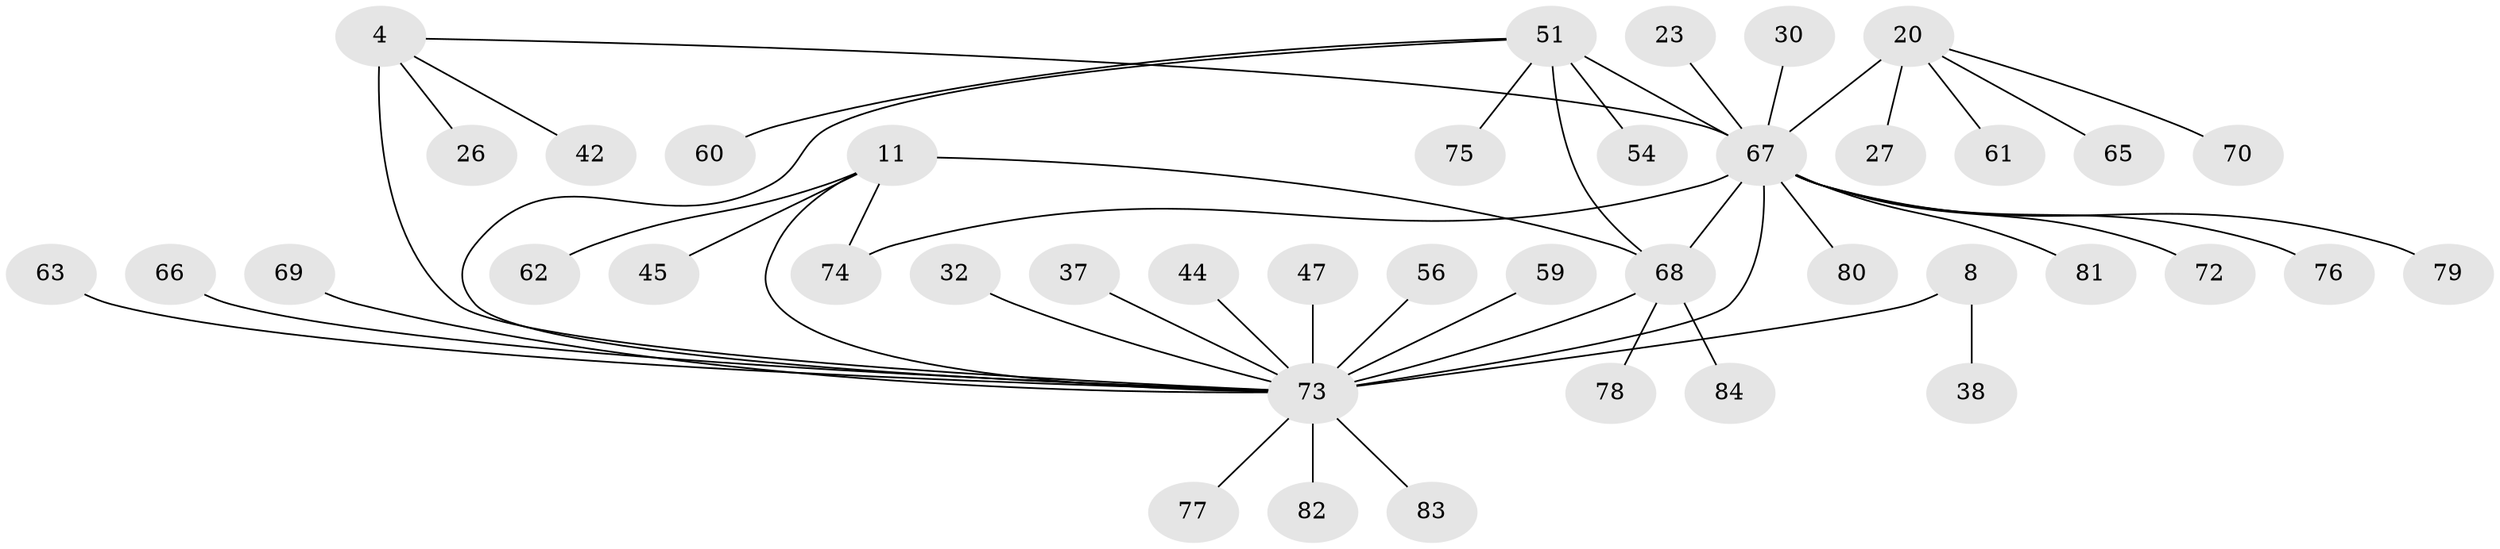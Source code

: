 // original degree distribution, {10: 0.023809523809523808, 5: 0.023809523809523808, 7: 0.05952380952380952, 4: 0.03571428571428571, 11: 0.011904761904761904, 3: 0.03571428571428571, 6: 0.023809523809523808, 8: 0.03571428571428571, 12: 0.011904761904761904, 2: 0.15476190476190477, 1: 0.5833333333333334}
// Generated by graph-tools (version 1.1) at 2025/54/03/09/25 04:54:05]
// undirected, 42 vertices, 47 edges
graph export_dot {
graph [start="1"]
  node [color=gray90,style=filled];
  4 [super="+2"];
  8 [super="+6"];
  11 [super="+10"];
  20 [super="+17"];
  23;
  26;
  27;
  30;
  32;
  37;
  38;
  42;
  44;
  45;
  47;
  51 [super="+36"];
  54;
  56;
  59;
  60;
  61;
  62;
  63;
  65;
  66;
  67 [super="+19+35+46+48+49+55+57+16"];
  68 [super="+64"];
  69 [super="+50"];
  70 [super="+31+52"];
  72;
  73 [super="+58+3+29+7"];
  74;
  75;
  76 [super="+40"];
  77 [super="+43"];
  78;
  79;
  80;
  81;
  82 [super="+24"];
  83;
  84 [super="+71"];
  4 -- 42;
  4 -- 26;
  4 -- 67;
  4 -- 73 [weight=4];
  8 -- 38;
  8 -- 73 [weight=6];
  11 -- 45;
  11 -- 74;
  11 -- 62;
  11 -- 73 [weight=2];
  11 -- 68 [weight=4];
  20 -- 65;
  20 -- 27;
  20 -- 61;
  20 -- 70;
  20 -- 67 [weight=4];
  23 -- 67;
  30 -- 67;
  32 -- 73;
  37 -- 73;
  44 -- 73;
  47 -- 73;
  51 -- 54;
  51 -- 73;
  51 -- 75;
  51 -- 60;
  51 -- 68;
  51 -- 67 [weight=4];
  56 -- 73;
  59 -- 73;
  63 -- 73;
  66 -- 73;
  67 -- 76;
  67 -- 79;
  67 -- 80;
  67 -- 73 [weight=4];
  67 -- 68;
  67 -- 72;
  67 -- 74;
  67 -- 81;
  68 -- 84;
  68 -- 73;
  68 -- 78;
  69 -- 73;
  73 -- 82;
  73 -- 83;
  73 -- 77;
}
